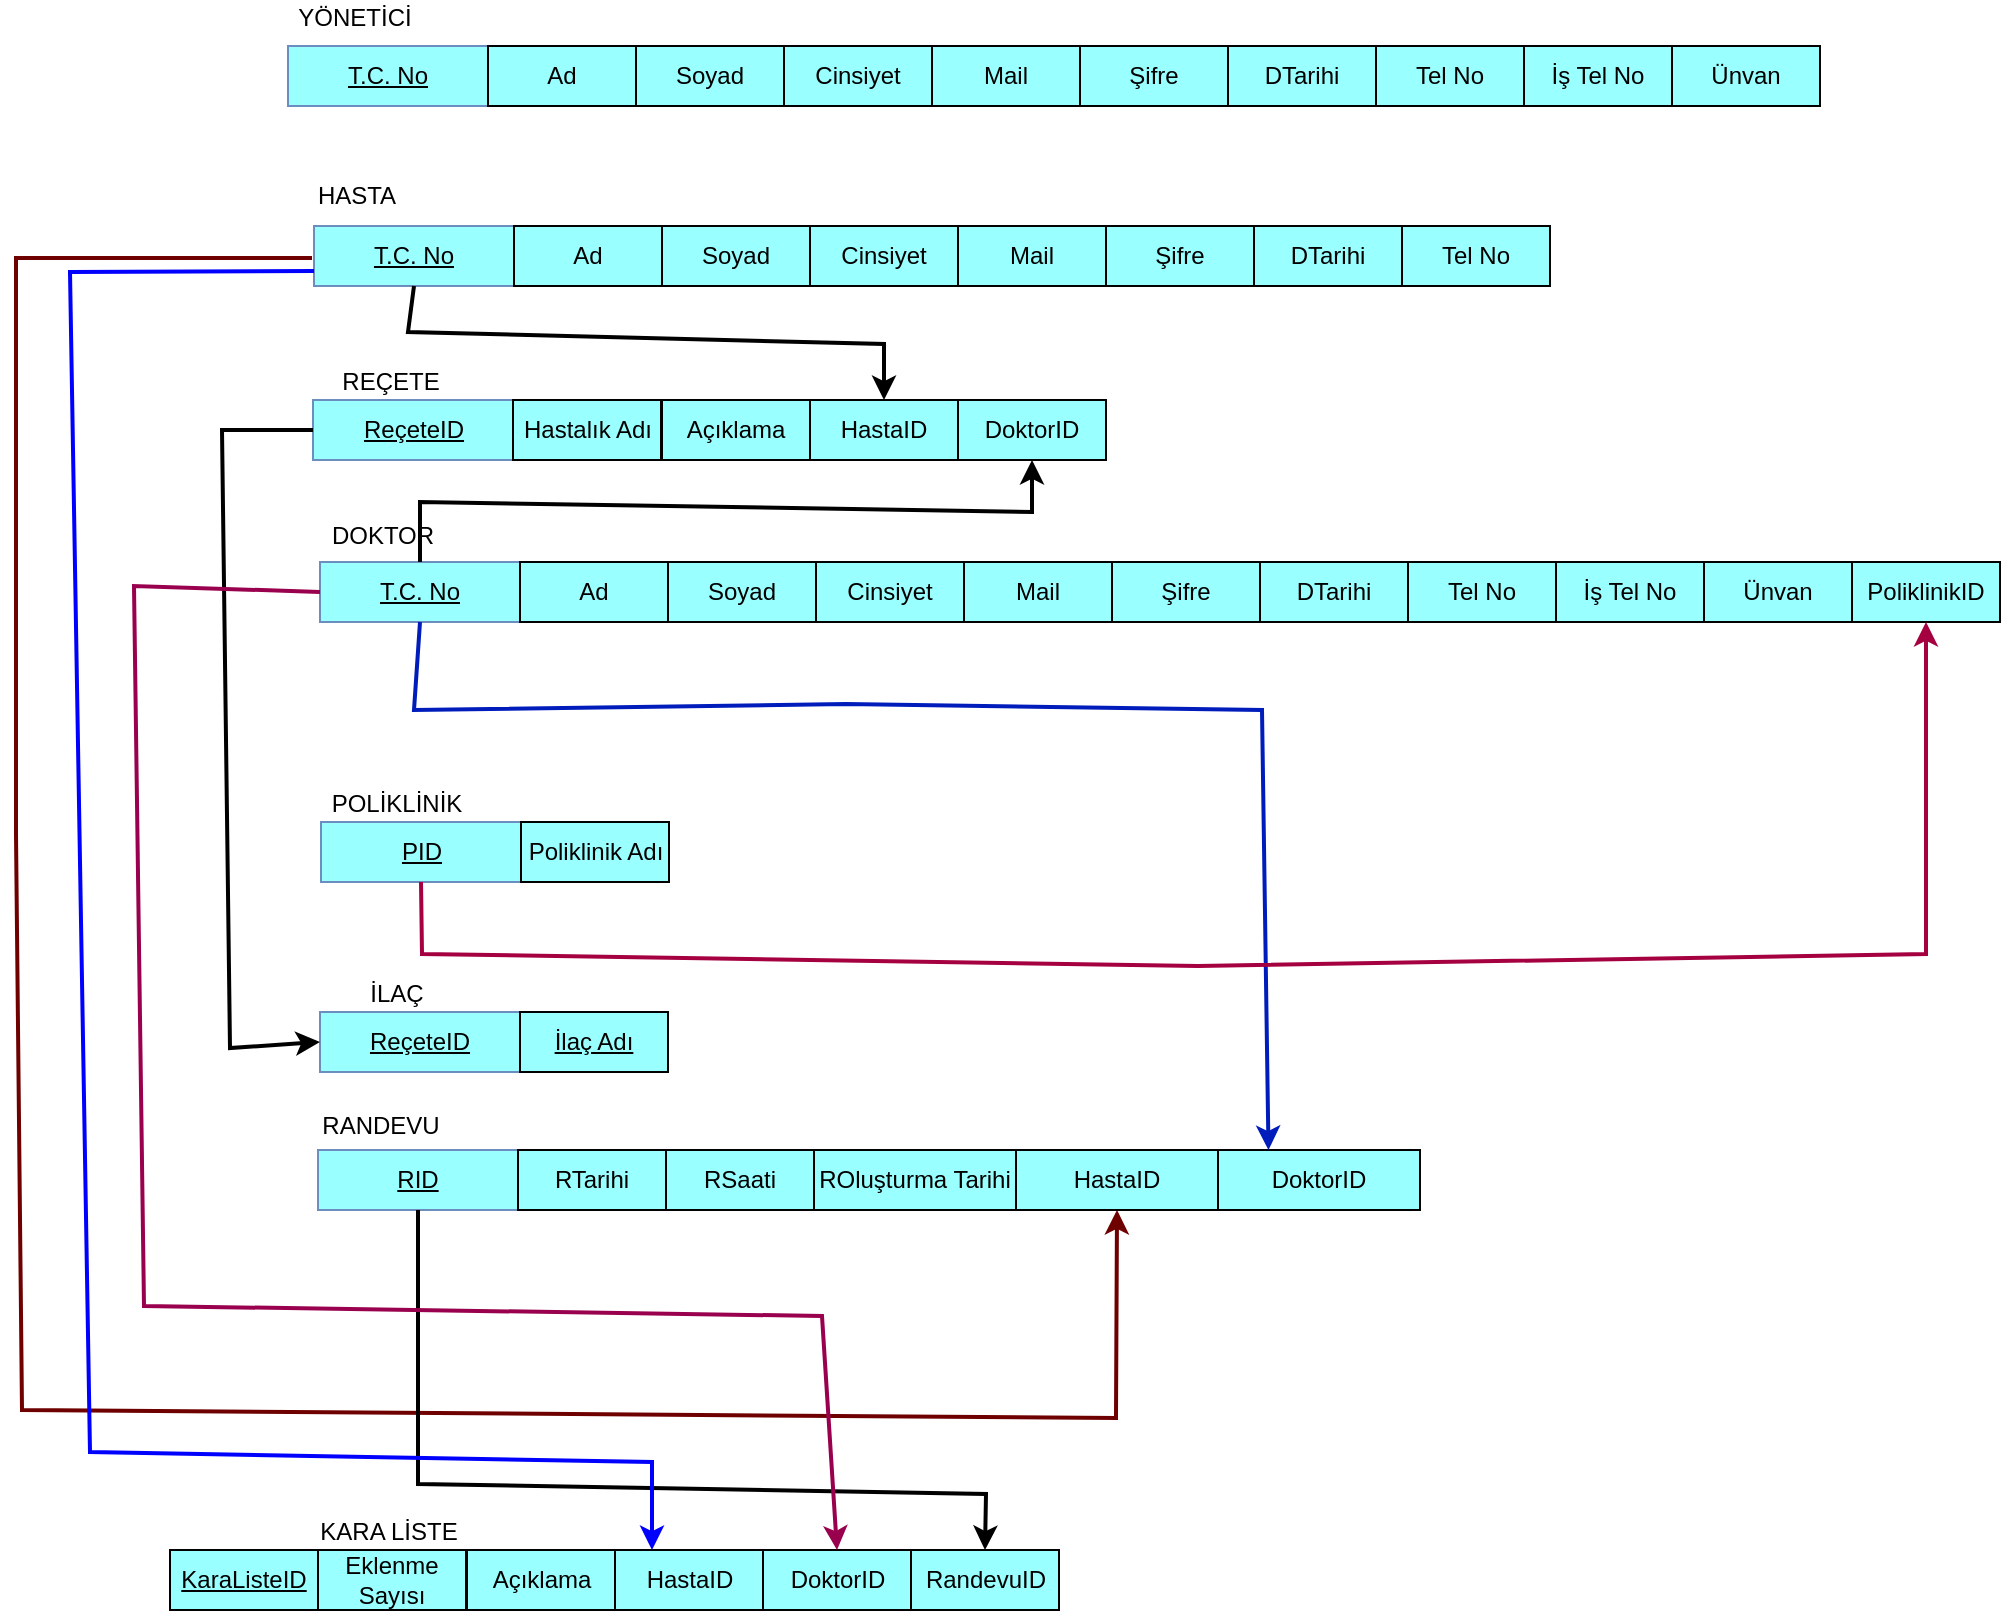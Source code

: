 <mxfile version="17.4.5" type="device"><diagram id="PEKDExJvmcLttviZHPgt" name="Page-1"><mxGraphModel dx="2125" dy="684" grid="0" gridSize="10" guides="1" tooltips="1" connect="1" arrows="1" fold="1" page="1" pageScale="1" pageWidth="827" pageHeight="1169" math="0" shadow="0"><root><mxCell id="0"/><mxCell id="1" parent="0"/><mxCell id="ALnhKNhnFgYdEAsEkq54-5" value="&lt;u&gt;T.C. No&lt;/u&gt;" style="whiteSpace=wrap;html=1;align=center;fillColor=#99FFFF;strokeColor=#6c8ebf;" parent="1" vertex="1"><mxGeometry x="147" y="262" width="100" height="30" as="geometry"/></mxCell><mxCell id="I0PkosmnpPYs2rLAAuDS-1" value="HASTA" style="text;html=1;align=center;verticalAlign=middle;resizable=0;points=[];autosize=1;strokeColor=none;fillColor=none;" parent="1" vertex="1"><mxGeometry x="143" y="238" width="49" height="18" as="geometry"/></mxCell><mxCell id="I0PkosmnpPYs2rLAAuDS-14" value="Ad&lt;span style=&quot;color: rgba(0 , 0 , 0 , 0) ; font-family: monospace ; font-size: 0px&quot;&gt;%3CmxGraphModel%3E%3Croot%3E%3CmxCell%20id%3D%220%22%2F%3E%3CmxCell%20id%3D%221%22%20parent%3D%220%22%2F%3E%3CmxCell%20id%3D%222%22%20value%3D%22%22%20style%3D%22rounded%3D0%3BwhiteSpace%3Dwrap%3Bhtml%3D1%3BlabelBackgroundColor%3D%2300FFFF%3BfillColor%3D%2399FFFF%3B%22%20vertex%3D%221%22%20parent%3D%221%22%3E%3CmxGeometry%20x%3D%22242%22%20y%3D%22115%22%20width%3D%22100%22%20height%3D%2240%22%20as%3D%22geometry%22%2F%3E%3C%2FmxCell%3E%3C%2Froot%3E%3C%2FmxGraphModel%3E&lt;/span&gt;" style="rounded=0;whiteSpace=wrap;html=1;labelBackgroundColor=none;fillColor=#99FFFF;" parent="1" vertex="1"><mxGeometry x="247" y="262" width="74" height="30" as="geometry"/></mxCell><mxCell id="I0PkosmnpPYs2rLAAuDS-15" value="Soyad" style="rounded=0;whiteSpace=wrap;html=1;labelBackgroundColor=none;fillColor=#99FFFF;" parent="1" vertex="1"><mxGeometry x="321" y="262" width="74" height="30" as="geometry"/></mxCell><mxCell id="I0PkosmnpPYs2rLAAuDS-16" value="Cinsiyet" style="rounded=0;whiteSpace=wrap;html=1;labelBackgroundColor=none;fillColor=#99FFFF;" parent="1" vertex="1"><mxGeometry x="395" y="262" width="74" height="30" as="geometry"/></mxCell><mxCell id="I0PkosmnpPYs2rLAAuDS-17" value="Mail&lt;span style=&quot;color: rgba(0 , 0 , 0 , 0) ; font-family: monospace ; font-size: 0px&quot;&gt;%3CmxGraphModel%3E%3Croot%3E%3CmxCell%20id%3D%220%22%2F%3E%3CmxCell%20id%3D%221%22%20parent%3D%220%22%2F%3E%3CmxCell%20id%3D%222%22%20value%3D%22Cinsiyet%22%20style%3D%22rounded%3D0%3BwhiteSpace%3Dwrap%3Bhtml%3D1%3BlabelBackgroundColor%3Dnone%3BfillColor%3D%2399FFFF%3B%22%20vertex%3D%221%22%20parent%3D%221%22%3E%3CmxGeometry%20x%3D%22390%22%20y%3D%22115%22%20width%3D%2274%22%20height%3D%2230%22%20as%3D%22geometry%22%2F%3E%3C%2FmxCell%3E%3C%2Froot%3E%3C%2FmxGraphModel%3E&lt;/span&gt;" style="rounded=0;whiteSpace=wrap;html=1;labelBackgroundColor=none;fillColor=#99FFFF;" parent="1" vertex="1"><mxGeometry x="469" y="262" width="74" height="30" as="geometry"/></mxCell><mxCell id="I0PkosmnpPYs2rLAAuDS-18" value="Şifre" style="rounded=0;whiteSpace=wrap;html=1;labelBackgroundColor=none;fillColor=#99FFFF;" parent="1" vertex="1"><mxGeometry x="543" y="262" width="74" height="30" as="geometry"/></mxCell><mxCell id="I0PkosmnpPYs2rLAAuDS-19" value="DTarihi" style="rounded=0;whiteSpace=wrap;html=1;labelBackgroundColor=none;fillColor=#99FFFF;" parent="1" vertex="1"><mxGeometry x="617" y="262" width="74" height="30" as="geometry"/></mxCell><mxCell id="I0PkosmnpPYs2rLAAuDS-20" value="Tel No" style="rounded=0;whiteSpace=wrap;html=1;labelBackgroundColor=none;fillColor=#99FFFF;" parent="1" vertex="1"><mxGeometry x="691" y="262" width="74" height="30" as="geometry"/></mxCell><mxCell id="I0PkosmnpPYs2rLAAuDS-33" value="&lt;u&gt;T.C. No&lt;/u&gt;" style="whiteSpace=wrap;html=1;align=center;fillColor=#99FFFF;strokeColor=#6c8ebf;" parent="1" vertex="1"><mxGeometry x="134" y="172" width="100" height="30" as="geometry"/></mxCell><mxCell id="I0PkosmnpPYs2rLAAuDS-34" value="YÖNETİCİ" style="text;html=1;align=center;verticalAlign=middle;resizable=0;points=[];autosize=1;strokeColor=none;fillColor=none;" parent="1" vertex="1"><mxGeometry x="133" y="149" width="67" height="18" as="geometry"/></mxCell><mxCell id="I0PkosmnpPYs2rLAAuDS-35" value="Ad&lt;span style=&quot;color: rgba(0 , 0 , 0 , 0) ; font-family: monospace ; font-size: 0px&quot;&gt;%3CmxGraphModel%3E%3Croot%3E%3CmxCell%20id%3D%220%22%2F%3E%3CmxCell%20id%3D%221%22%20parent%3D%220%22%2F%3E%3CmxCell%20id%3D%222%22%20value%3D%22%22%20style%3D%22rounded%3D0%3BwhiteSpace%3Dwrap%3Bhtml%3D1%3BlabelBackgroundColor%3D%2300FFFF%3BfillColor%3D%2399FFFF%3B%22%20vertex%3D%221%22%20parent%3D%221%22%3E%3CmxGeometry%20x%3D%22242%22%20y%3D%22115%22%20width%3D%22100%22%20height%3D%2240%22%20as%3D%22geometry%22%2F%3E%3C%2FmxCell%3E%3C%2Froot%3E%3C%2FmxGraphModel%3E&lt;/span&gt;" style="rounded=0;whiteSpace=wrap;html=1;labelBackgroundColor=none;fillColor=#99FFFF;" parent="1" vertex="1"><mxGeometry x="234" y="172" width="74" height="30" as="geometry"/></mxCell><mxCell id="I0PkosmnpPYs2rLAAuDS-36" value="Soyad" style="rounded=0;whiteSpace=wrap;html=1;labelBackgroundColor=none;fillColor=#99FFFF;" parent="1" vertex="1"><mxGeometry x="308" y="172" width="74" height="30" as="geometry"/></mxCell><mxCell id="I0PkosmnpPYs2rLAAuDS-37" value="Cinsiyet" style="rounded=0;whiteSpace=wrap;html=1;labelBackgroundColor=none;fillColor=#99FFFF;" parent="1" vertex="1"><mxGeometry x="382" y="172" width="74" height="30" as="geometry"/></mxCell><mxCell id="I0PkosmnpPYs2rLAAuDS-38" value="Mail&lt;span style=&quot;color: rgba(0 , 0 , 0 , 0) ; font-family: monospace ; font-size: 0px&quot;&gt;%3CmxGraphModel%3E%3Croot%3E%3CmxCell%20id%3D%220%22%2F%3E%3CmxCell%20id%3D%221%22%20parent%3D%220%22%2F%3E%3CmxCell%20id%3D%222%22%20value%3D%22Cinsiyet%22%20style%3D%22rounded%3D0%3BwhiteSpace%3Dwrap%3Bhtml%3D1%3BlabelBackgroundColor%3Dnone%3BfillColor%3D%2399FFFF%3B%22%20vertex%3D%221%22%20parent%3D%221%22%3E%3CmxGeometry%20x%3D%22390%22%20y%3D%22115%22%20width%3D%2274%22%20height%3D%2230%22%20as%3D%22geometry%22%2F%3E%3C%2FmxCell%3E%3C%2Froot%3E%3C%2FmxGraphModel%3E&lt;/span&gt;" style="rounded=0;whiteSpace=wrap;html=1;labelBackgroundColor=none;fillColor=#99FFFF;" parent="1" vertex="1"><mxGeometry x="456" y="172" width="74" height="30" as="geometry"/></mxCell><mxCell id="I0PkosmnpPYs2rLAAuDS-39" value="Şifre" style="rounded=0;whiteSpace=wrap;html=1;labelBackgroundColor=none;fillColor=#99FFFF;" parent="1" vertex="1"><mxGeometry x="530" y="172" width="74" height="30" as="geometry"/></mxCell><mxCell id="I0PkosmnpPYs2rLAAuDS-40" value="DTarihi" style="rounded=0;whiteSpace=wrap;html=1;labelBackgroundColor=none;fillColor=#99FFFF;" parent="1" vertex="1"><mxGeometry x="604" y="172" width="74" height="30" as="geometry"/></mxCell><mxCell id="I0PkosmnpPYs2rLAAuDS-41" value="Tel No" style="rounded=0;whiteSpace=wrap;html=1;labelBackgroundColor=none;fillColor=#99FFFF;" parent="1" vertex="1"><mxGeometry x="678" y="172" width="74" height="30" as="geometry"/></mxCell><mxCell id="I0PkosmnpPYs2rLAAuDS-42" value="İş Tel No" style="rounded=0;whiteSpace=wrap;html=1;labelBackgroundColor=none;fillColor=#99FFFF;" parent="1" vertex="1"><mxGeometry x="752" y="172" width="74" height="30" as="geometry"/></mxCell><mxCell id="I0PkosmnpPYs2rLAAuDS-43" value="Ünvan" style="rounded=0;whiteSpace=wrap;html=1;labelBackgroundColor=none;fillColor=#99FFFF;" parent="1" vertex="1"><mxGeometry x="826" y="172" width="74" height="30" as="geometry"/></mxCell><mxCell id="I0PkosmnpPYs2rLAAuDS-44" value="&lt;u&gt;T.C. No&lt;/u&gt;" style="whiteSpace=wrap;html=1;align=center;fillColor=#99FFFF;strokeColor=#6c8ebf;" parent="1" vertex="1"><mxGeometry x="150" y="430" width="100" height="30" as="geometry"/></mxCell><mxCell id="I0PkosmnpPYs2rLAAuDS-45" value="DOKTOR" style="text;html=1;align=center;verticalAlign=middle;resizable=0;points=[];autosize=1;strokeColor=none;fillColor=none;" parent="1" vertex="1"><mxGeometry x="150" y="408" width="61" height="18" as="geometry"/></mxCell><mxCell id="I0PkosmnpPYs2rLAAuDS-46" value="Ad&lt;span style=&quot;color: rgba(0 , 0 , 0 , 0) ; font-family: monospace ; font-size: 0px&quot;&gt;%3CmxGraphModel%3E%3Croot%3E%3CmxCell%20id%3D%220%22%2F%3E%3CmxCell%20id%3D%221%22%20parent%3D%220%22%2F%3E%3CmxCell%20id%3D%222%22%20value%3D%22%22%20style%3D%22rounded%3D0%3BwhiteSpace%3Dwrap%3Bhtml%3D1%3BlabelBackgroundColor%3D%2300FFFF%3BfillColor%3D%2399FFFF%3B%22%20vertex%3D%221%22%20parent%3D%221%22%3E%3CmxGeometry%20x%3D%22242%22%20y%3D%22115%22%20width%3D%22100%22%20height%3D%2240%22%20as%3D%22geometry%22%2F%3E%3C%2FmxCell%3E%3C%2Froot%3E%3C%2FmxGraphModel%3E&lt;/span&gt;" style="rounded=0;whiteSpace=wrap;html=1;labelBackgroundColor=none;fillColor=#99FFFF;" parent="1" vertex="1"><mxGeometry x="250" y="430" width="74" height="30" as="geometry"/></mxCell><mxCell id="I0PkosmnpPYs2rLAAuDS-47" value="Soyad" style="rounded=0;whiteSpace=wrap;html=1;labelBackgroundColor=none;fillColor=#99FFFF;" parent="1" vertex="1"><mxGeometry x="324" y="430" width="74" height="30" as="geometry"/></mxCell><mxCell id="I0PkosmnpPYs2rLAAuDS-48" value="Cinsiyet" style="rounded=0;whiteSpace=wrap;html=1;labelBackgroundColor=none;fillColor=#99FFFF;" parent="1" vertex="1"><mxGeometry x="398" y="430" width="74" height="30" as="geometry"/></mxCell><mxCell id="I0PkosmnpPYs2rLAAuDS-49" value="Mail&lt;span style=&quot;color: rgba(0 , 0 , 0 , 0) ; font-family: monospace ; font-size: 0px&quot;&gt;%3CmxGraphModel%3E%3Croot%3E%3CmxCell%20id%3D%220%22%2F%3E%3CmxCell%20id%3D%221%22%20parent%3D%220%22%2F%3E%3CmxCell%20id%3D%222%22%20value%3D%22Cinsiyet%22%20style%3D%22rounded%3D0%3BwhiteSpace%3Dwrap%3Bhtml%3D1%3BlabelBackgroundColor%3Dnone%3BfillColor%3D%2399FFFF%3B%22%20vertex%3D%221%22%20parent%3D%221%22%3E%3CmxGeometry%20x%3D%22390%22%20y%3D%22115%22%20width%3D%2274%22%20height%3D%2230%22%20as%3D%22geometry%22%2F%3E%3C%2FmxCell%3E%3C%2Froot%3E%3C%2FmxGraphModel%3E&lt;/span&gt;" style="rounded=0;whiteSpace=wrap;html=1;labelBackgroundColor=none;fillColor=#99FFFF;" parent="1" vertex="1"><mxGeometry x="472" y="430" width="74" height="30" as="geometry"/></mxCell><mxCell id="I0PkosmnpPYs2rLAAuDS-50" value="Şifre" style="rounded=0;whiteSpace=wrap;html=1;labelBackgroundColor=none;fillColor=#99FFFF;" parent="1" vertex="1"><mxGeometry x="546" y="430" width="74" height="30" as="geometry"/></mxCell><mxCell id="I0PkosmnpPYs2rLAAuDS-51" value="DTarihi" style="rounded=0;whiteSpace=wrap;html=1;labelBackgroundColor=none;fillColor=#99FFFF;" parent="1" vertex="1"><mxGeometry x="620" y="430" width="74" height="30" as="geometry"/></mxCell><mxCell id="I0PkosmnpPYs2rLAAuDS-52" value="Tel No" style="rounded=0;whiteSpace=wrap;html=1;labelBackgroundColor=none;fillColor=#99FFFF;" parent="1" vertex="1"><mxGeometry x="694" y="430" width="74" height="30" as="geometry"/></mxCell><mxCell id="I0PkosmnpPYs2rLAAuDS-53" value="İş Tel No" style="rounded=0;whiteSpace=wrap;html=1;labelBackgroundColor=none;fillColor=#99FFFF;" parent="1" vertex="1"><mxGeometry x="768" y="430" width="74" height="30" as="geometry"/></mxCell><mxCell id="I0PkosmnpPYs2rLAAuDS-54" value="Ünvan" style="rounded=0;whiteSpace=wrap;html=1;labelBackgroundColor=none;fillColor=#99FFFF;" parent="1" vertex="1"><mxGeometry x="842" y="430" width="74" height="30" as="geometry"/></mxCell><mxCell id="I0PkosmnpPYs2rLAAuDS-55" value="&lt;u&gt;RID&lt;/u&gt;" style="whiteSpace=wrap;html=1;align=center;fillColor=#99FFFF;strokeColor=#6c8ebf;" parent="1" vertex="1"><mxGeometry x="149" y="724" width="100" height="30" as="geometry"/></mxCell><mxCell id="I0PkosmnpPYs2rLAAuDS-56" value="RANDEVU" style="text;html=1;align=center;verticalAlign=middle;resizable=0;points=[];autosize=1;strokeColor=none;fillColor=none;" parent="1" vertex="1"><mxGeometry x="146" y="703" width="68" height="18" as="geometry"/></mxCell><mxCell id="I0PkosmnpPYs2rLAAuDS-57" value="RTarihi" style="rounded=0;whiteSpace=wrap;html=1;labelBackgroundColor=none;fillColor=#99FFFF;" parent="1" vertex="1"><mxGeometry x="249" y="724" width="74" height="30" as="geometry"/></mxCell><mxCell id="I0PkosmnpPYs2rLAAuDS-58" value="RSaati" style="rounded=0;whiteSpace=wrap;html=1;labelBackgroundColor=none;fillColor=#99FFFF;" parent="1" vertex="1"><mxGeometry x="323" y="724" width="74" height="30" as="geometry"/></mxCell><mxCell id="I0PkosmnpPYs2rLAAuDS-59" value="ROluşturma Tarihi" style="rounded=0;whiteSpace=wrap;html=1;labelBackgroundColor=none;fillColor=#99FFFF;" parent="1" vertex="1"><mxGeometry x="397" y="724" width="101" height="30" as="geometry"/></mxCell><mxCell id="I0PkosmnpPYs2rLAAuDS-62" value="&lt;u&gt;PID&lt;/u&gt;" style="whiteSpace=wrap;html=1;align=center;fillColor=#99FFFF;strokeColor=#6c8ebf;" parent="1" vertex="1"><mxGeometry x="150.5" y="560" width="100" height="30" as="geometry"/></mxCell><mxCell id="I0PkosmnpPYs2rLAAuDS-63" value="POLİKLİNİK" style="text;html=1;align=center;verticalAlign=middle;resizable=0;points=[];autosize=1;strokeColor=none;fillColor=none;" parent="1" vertex="1"><mxGeometry x="150" y="542" width="76" height="18" as="geometry"/></mxCell><mxCell id="I0PkosmnpPYs2rLAAuDS-64" value="Poliklinik Adı" style="rounded=0;whiteSpace=wrap;html=1;labelBackgroundColor=none;fillColor=#99FFFF;" parent="1" vertex="1"><mxGeometry x="250.5" y="560" width="74" height="30" as="geometry"/></mxCell><mxCell id="I0PkosmnpPYs2rLAAuDS-70" value="" style="endArrow=classic;html=1;rounded=0;exitX=0;exitY=0.5;exitDx=0;exitDy=0;entryX=0.5;entryY=1;entryDx=0;entryDy=0;fillColor=#a20025;strokeColor=#6F0000;strokeWidth=2;" parent="1" edge="1"><mxGeometry width="50" height="50" relative="1" as="geometry"><mxPoint x="146" y="278" as="sourcePoint"/><mxPoint x="548.5" y="754" as="targetPoint"/><Array as="points"><mxPoint x="-2" y="278"/><mxPoint x="-2" y="566"/><mxPoint x="1" y="854"/><mxPoint x="548" y="858"/></Array></mxGeometry></mxCell><mxCell id="I0PkosmnpPYs2rLAAuDS-71" value="DoktorID" style="rounded=0;whiteSpace=wrap;html=1;labelBackgroundColor=none;fillColor=#99FFFF;" parent="1" vertex="1"><mxGeometry x="599" y="724" width="101" height="30" as="geometry"/></mxCell><mxCell id="I0PkosmnpPYs2rLAAuDS-72" value="" style="endArrow=classic;html=1;rounded=0;strokeWidth=2;exitX=0.5;exitY=1;exitDx=0;exitDy=0;entryX=0.25;entryY=0;entryDx=0;entryDy=0;fillColor=#0050ef;strokeColor=#001DBC;" parent="1" source="I0PkosmnpPYs2rLAAuDS-44" target="I0PkosmnpPYs2rLAAuDS-71" edge="1"><mxGeometry width="50" height="50" relative="1" as="geometry"><mxPoint x="171" y="520" as="sourcePoint"/><mxPoint x="221" y="470" as="targetPoint"/><Array as="points"><mxPoint x="197" y="504"/><mxPoint x="413" y="501"/><mxPoint x="621" y="504"/></Array></mxGeometry></mxCell><mxCell id="I0PkosmnpPYs2rLAAuDS-73" value="HastaID" style="rounded=0;whiteSpace=wrap;html=1;labelBackgroundColor=none;fillColor=#99FFFF;" parent="1" vertex="1"><mxGeometry x="498" y="724" width="101" height="30" as="geometry"/></mxCell><mxCell id="I0PkosmnpPYs2rLAAuDS-74" value="PoliklinikID" style="rounded=0;whiteSpace=wrap;html=1;labelBackgroundColor=none;fillColor=#99FFFF;" parent="1" vertex="1"><mxGeometry x="916" y="430" width="74" height="30" as="geometry"/></mxCell><mxCell id="I0PkosmnpPYs2rLAAuDS-75" value="" style="endArrow=classic;html=1;rounded=0;strokeWidth=2;exitX=0.5;exitY=1;exitDx=0;exitDy=0;entryX=0.5;entryY=1;entryDx=0;entryDy=0;fillColor=#d80073;strokeColor=#A50040;" parent="1" source="I0PkosmnpPYs2rLAAuDS-62" target="I0PkosmnpPYs2rLAAuDS-74" edge="1"><mxGeometry width="50" height="50" relative="1" as="geometry"><mxPoint x="436" y="580" as="sourcePoint"/><mxPoint x="486" y="530" as="targetPoint"/><Array as="points"><mxPoint x="201" y="626"/><mxPoint x="589" y="632"/><mxPoint x="953" y="626"/></Array></mxGeometry></mxCell><mxCell id="I0PkosmnpPYs2rLAAuDS-76" value="&lt;u&gt;ReçeteID&lt;/u&gt;" style="whiteSpace=wrap;html=1;align=center;fillColor=#99FFFF;strokeColor=#6c8ebf;" parent="1" vertex="1"><mxGeometry x="146.5" y="349" width="100" height="30" as="geometry"/></mxCell><mxCell id="I0PkosmnpPYs2rLAAuDS-77" value="REÇETE" style="text;html=1;align=center;verticalAlign=middle;resizable=0;points=[];autosize=1;strokeColor=none;fillColor=none;" parent="1" vertex="1"><mxGeometry x="155" y="331" width="59" height="18" as="geometry"/></mxCell><mxCell id="I0PkosmnpPYs2rLAAuDS-78" value="Hastalık Adı&lt;span style=&quot;color: rgba(0 , 0 , 0 , 0) ; font-family: monospace ; font-size: 0px&quot;&gt;%3CmxGraphModel%3E%3Croot%3E%3CmxCell%20id%3D%220%22%2F%3E%3CmxCell%20id%3D%221%22%20parent%3D%220%22%2F%3E%3CmxCell%20id%3D%222%22%20value%3D%22%26lt%3Bu%26gt%3BPID%26lt%3B%2Fu%26gt%3B%22%20style%3D%22whiteSpace%3Dwrap%3Bhtml%3D1%3Balign%3Dcenter%3BfillColor%3D%2399FFFF%3BstrokeColor%3D%236c8ebf%3B%22%20vertex%3D%221%22%20parent%3D%221%22%3E%3CmxGeometry%20x%3D%22150.5%22%20y%3D%22560%22%20width%3D%22100%22%20height%3D%2230%22%20as%3D%22geometry%22%2F%3E%3C%2FmxCell%3E%3CmxCell%20id%3D%223%22%20value%3D%22POL%C4%B0KL%C4%B0N%C4%B0K%22%20style%3D%22text%3Bhtml%3D1%3Balign%3Dcenter%3BverticalAlign%3Dmiddle%3Bresizable%3D0%3Bpoints%3D%5B%5D%3Bautosize%3D1%3BstrokeColor%3Dnone%3BfillColor%3Dnone%3B%22%20vertex%3D%221%22%20parent%3D%221%22%3E%3CmxGeometry%20x%3D%22150%22%20y%3D%22542%22%20width%3D%2276%22%20height%3D%2218%22%20as%3D%22geometry%22%2F%3E%3C%2FmxCell%3E%3CmxCell%20id%3D%224%22%20value%3D%22Poliklinik%20Ad%C4%B1%22%20style%3D%22rounded%3D0%3BwhiteSpace%3Dwrap%3Bhtml%3D1%3BlabelBackgroundColor%3Dnone%3BfillColor%3D%2399FFFF%3B%22%20vertex%3D%221%22%20parent%3D%221%22%3E%3CmxGeometry%20x%3D%22250.5%22%20y%3D%22560%22%20width%3D%2274%22%20height%3D%2230%22%20as%3D%22geometry%22%2F%3E%3C%2FmxCell%3E%3C%2Froot%3E%3C%2FmxGraphModel%3E&lt;/span&gt;" style="rounded=0;whiteSpace=wrap;html=1;labelBackgroundColor=none;fillColor=#99FFFF;" parent="1" vertex="1"><mxGeometry x="246.5" y="349" width="74" height="30" as="geometry"/></mxCell><mxCell id="I0PkosmnpPYs2rLAAuDS-82" value="Açıklama" style="rounded=0;whiteSpace=wrap;html=1;labelBackgroundColor=none;fillColor=#99FFFF;" parent="1" vertex="1"><mxGeometry x="321" y="349" width="74" height="30" as="geometry"/></mxCell><mxCell id="I0PkosmnpPYs2rLAAuDS-83" value="HastaID" style="rounded=0;whiteSpace=wrap;html=1;labelBackgroundColor=none;fillColor=#99FFFF;" parent="1" vertex="1"><mxGeometry x="395" y="349" width="74" height="30" as="geometry"/></mxCell><mxCell id="I0PkosmnpPYs2rLAAuDS-84" value="DoktorID" style="rounded=0;whiteSpace=wrap;html=1;labelBackgroundColor=none;fillColor=#99FFFF;" parent="1" vertex="1"><mxGeometry x="469" y="349" width="74" height="30" as="geometry"/></mxCell><mxCell id="I0PkosmnpPYs2rLAAuDS-85" value="&lt;u&gt;ReçeteID&lt;/u&gt;" style="whiteSpace=wrap;html=1;align=center;fillColor=#99FFFF;strokeColor=#6c8ebf;" parent="1" vertex="1"><mxGeometry x="150" y="655" width="100" height="30" as="geometry"/></mxCell><mxCell id="I0PkosmnpPYs2rLAAuDS-86" value="İLAÇ" style="text;html=1;align=center;verticalAlign=middle;resizable=0;points=[];autosize=1;strokeColor=none;fillColor=none;" parent="1" vertex="1"><mxGeometry x="169.5" y="637" width="36" height="18" as="geometry"/></mxCell><mxCell id="I0PkosmnpPYs2rLAAuDS-87" value="İlaç Adı" style="rounded=0;whiteSpace=wrap;html=1;labelBackgroundColor=none;fillColor=#99FFFF;fontStyle=4" parent="1" vertex="1"><mxGeometry x="250" y="655" width="74" height="30" as="geometry"/></mxCell><mxCell id="I0PkosmnpPYs2rLAAuDS-88" value="" style="endArrow=classic;html=1;rounded=0;strokeWidth=2;exitX=0;exitY=0.5;exitDx=0;exitDy=0;entryX=0;entryY=0.5;entryDx=0;entryDy=0;" parent="1" source="I0PkosmnpPYs2rLAAuDS-76" target="I0PkosmnpPYs2rLAAuDS-85" edge="1"><mxGeometry width="50" height="50" relative="1" as="geometry"><mxPoint x="436" y="580" as="sourcePoint"/><mxPoint x="486" y="530" as="targetPoint"/><Array as="points"><mxPoint x="101" y="364"/><mxPoint x="105" y="673"/></Array></mxGeometry></mxCell><mxCell id="I0PkosmnpPYs2rLAAuDS-89" value="" style="endArrow=classic;html=1;rounded=0;strokeWidth=2;exitX=0.5;exitY=0;exitDx=0;exitDy=0;entryX=0.5;entryY=1;entryDx=0;entryDy=0;" parent="1" source="I0PkosmnpPYs2rLAAuDS-44" target="I0PkosmnpPYs2rLAAuDS-84" edge="1"><mxGeometry width="50" height="50" relative="1" as="geometry"><mxPoint x="436" y="580" as="sourcePoint"/><mxPoint x="486" y="530" as="targetPoint"/><Array as="points"><mxPoint x="200" y="400"/><mxPoint x="506" y="405"/></Array></mxGeometry></mxCell><mxCell id="I0PkosmnpPYs2rLAAuDS-90" value="" style="endArrow=classic;html=1;rounded=0;strokeWidth=2;exitX=0.5;exitY=1;exitDx=0;exitDy=0;entryX=0.5;entryY=0;entryDx=0;entryDy=0;" parent="1" source="ALnhKNhnFgYdEAsEkq54-5" target="I0PkosmnpPYs2rLAAuDS-83" edge="1"><mxGeometry width="50" height="50" relative="1" as="geometry"><mxPoint x="436" y="580" as="sourcePoint"/><mxPoint x="486" y="530" as="targetPoint"/><Array as="points"><mxPoint x="194" y="315"/><mxPoint x="432" y="321"/></Array></mxGeometry></mxCell><mxCell id="I0PkosmnpPYs2rLAAuDS-92" value="KARA LİSTE" style="text;html=1;align=center;verticalAlign=middle;resizable=0;points=[];autosize=1;strokeColor=none;fillColor=none;" parent="1" vertex="1"><mxGeometry x="144.5" y="906" width="79" height="18" as="geometry"/></mxCell><mxCell id="I0PkosmnpPYs2rLAAuDS-93" value="Eklenme Sayısı" style="rounded=0;whiteSpace=wrap;html=1;labelBackgroundColor=none;fillColor=#99FFFF;" parent="1" vertex="1"><mxGeometry x="149" y="924" width="74" height="30" as="geometry"/></mxCell><mxCell id="I0PkosmnpPYs2rLAAuDS-94" value="Açıklama" style="rounded=0;whiteSpace=wrap;html=1;labelBackgroundColor=none;fillColor=#99FFFF;" parent="1" vertex="1"><mxGeometry x="223.5" y="924" width="74" height="30" as="geometry"/></mxCell><mxCell id="I0PkosmnpPYs2rLAAuDS-95" value="HastaID" style="rounded=0;whiteSpace=wrap;html=1;labelBackgroundColor=none;fillColor=#99FFFF;fontStyle=0" parent="1" vertex="1"><mxGeometry x="297.5" y="924" width="74" height="30" as="geometry"/></mxCell><mxCell id="I0PkosmnpPYs2rLAAuDS-96" value="DoktorID" style="rounded=0;whiteSpace=wrap;html=1;labelBackgroundColor=none;fillColor=#99FFFF;fontStyle=0" parent="1" vertex="1"><mxGeometry x="371.5" y="924" width="74" height="30" as="geometry"/></mxCell><mxCell id="I0PkosmnpPYs2rLAAuDS-97" value="RandevuID" style="rounded=0;whiteSpace=wrap;html=1;labelBackgroundColor=none;fillColor=#99FFFF;fontStyle=0" parent="1" vertex="1"><mxGeometry x="445.5" y="924" width="74" height="30" as="geometry"/></mxCell><mxCell id="I0PkosmnpPYs2rLAAuDS-98" value="" style="endArrow=classic;html=1;rounded=0;strokeWidth=2;exitX=0.5;exitY=1;exitDx=0;exitDy=0;entryX=0.5;entryY=0;entryDx=0;entryDy=0;" parent="1" source="I0PkosmnpPYs2rLAAuDS-55" target="I0PkosmnpPYs2rLAAuDS-97" edge="1"><mxGeometry width="50" height="50" relative="1" as="geometry"><mxPoint x="436" y="604" as="sourcePoint"/><mxPoint x="486" y="554" as="targetPoint"/><Array as="points"><mxPoint x="199" y="891"/><mxPoint x="483" y="896"/></Array></mxGeometry></mxCell><mxCell id="I0PkosmnpPYs2rLAAuDS-99" value="" style="endArrow=classic;html=1;rounded=0;strokeWidth=2;exitX=0;exitY=0.5;exitDx=0;exitDy=0;entryX=0.5;entryY=0;entryDx=0;entryDy=0;strokeColor=#99004D;" parent="1" source="I0PkosmnpPYs2rLAAuDS-44" target="I0PkosmnpPYs2rLAAuDS-96" edge="1"><mxGeometry width="50" height="50" relative="1" as="geometry"><mxPoint x="436" y="604" as="sourcePoint"/><mxPoint x="486" y="554" as="targetPoint"/><Array as="points"><mxPoint x="57" y="442"/><mxPoint x="62" y="802"/><mxPoint x="401" y="807"/></Array></mxGeometry></mxCell><mxCell id="I0PkosmnpPYs2rLAAuDS-100" value="" style="endArrow=classic;html=1;rounded=0;strokeWidth=2;exitX=0;exitY=0.75;exitDx=0;exitDy=0;entryX=0.25;entryY=0;entryDx=0;entryDy=0;strokeColor=#0000FF;" parent="1" source="ALnhKNhnFgYdEAsEkq54-5" target="I0PkosmnpPYs2rLAAuDS-95" edge="1"><mxGeometry width="50" height="50" relative="1" as="geometry"><mxPoint x="436" y="604" as="sourcePoint"/><mxPoint x="486" y="554" as="targetPoint"/><Array as="points"><mxPoint x="25" y="285"/><mxPoint x="35" y="875"/><mxPoint x="316" y="880"/></Array></mxGeometry></mxCell><mxCell id="eGwWb-rsBmON_Wot6c-w-1" value="&lt;u&gt;KaraListeID&lt;/u&gt;" style="rounded=0;whiteSpace=wrap;html=1;labelBackgroundColor=none;fillColor=#99FFFF;" vertex="1" parent="1"><mxGeometry x="75" y="924" width="74" height="30" as="geometry"/></mxCell></root></mxGraphModel></diagram></mxfile>